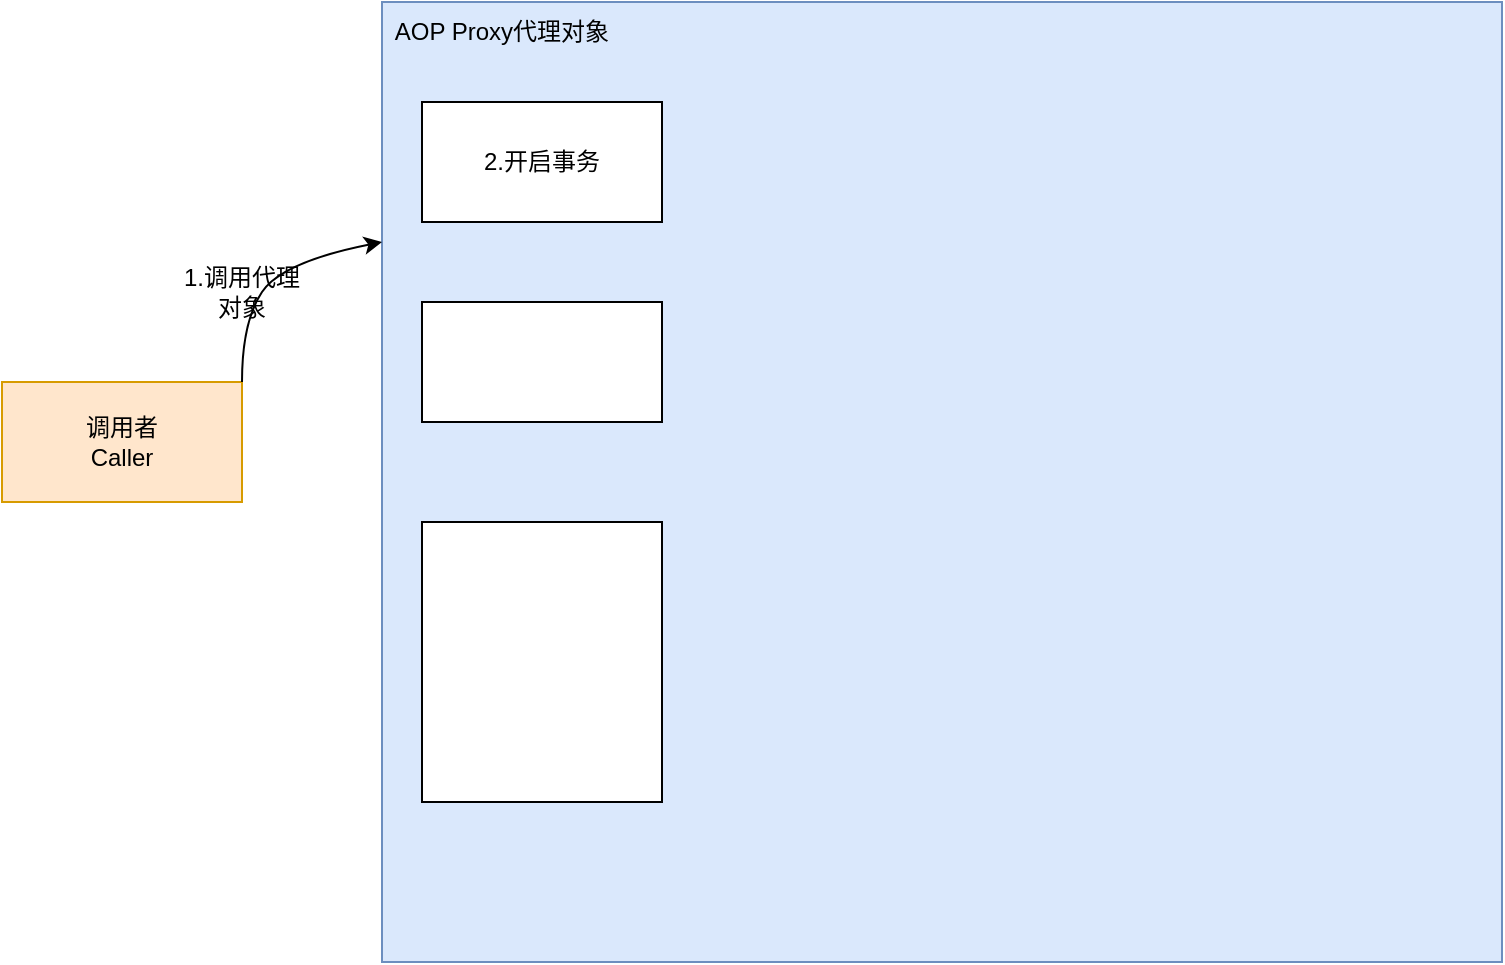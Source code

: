 <mxfile version="22.1.18" type="github">
  <diagram name="第 1 页" id="wLxCkMNg8gMWtOEjlbJJ">
    <mxGraphModel dx="1026" dy="650" grid="1" gridSize="10" guides="1" tooltips="1" connect="1" arrows="1" fold="1" page="1" pageScale="1" pageWidth="827" pageHeight="1169" math="0" shadow="0">
      <root>
        <mxCell id="0" />
        <mxCell id="1" parent="0" />
        <mxCell id="WaY7J1_5YlBNvb_G9uSw-1" value="调用者&lt;br&gt;Caller" style="rounded=0;whiteSpace=wrap;html=1;fillColor=#ffe6cc;strokeColor=#d79b00;gradientColor=none;" vertex="1" parent="1">
          <mxGeometry x="50" y="270" width="120" height="60" as="geometry" />
        </mxCell>
        <mxCell id="WaY7J1_5YlBNvb_G9uSw-2" value="" style="rounded=0;whiteSpace=wrap;html=1;fillColor=#dae8fc;strokeColor=#6c8ebf;" vertex="1" parent="1">
          <mxGeometry x="240" y="80" width="560" height="480" as="geometry" />
        </mxCell>
        <mxCell id="WaY7J1_5YlBNvb_G9uSw-3" value="AOP Proxy代理对象" style="text;html=1;strokeColor=none;fillColor=none;align=center;verticalAlign=middle;whiteSpace=wrap;rounded=0;" vertex="1" parent="1">
          <mxGeometry x="240" y="80" width="120" height="30" as="geometry" />
        </mxCell>
        <mxCell id="WaY7J1_5YlBNvb_G9uSw-4" value="" style="curved=1;endArrow=classic;html=1;rounded=0;entryX=0;entryY=0.25;entryDx=0;entryDy=0;" edge="1" parent="1" target="WaY7J1_5YlBNvb_G9uSw-2">
          <mxGeometry width="50" height="50" relative="1" as="geometry">
            <mxPoint x="170" y="270" as="sourcePoint" />
            <mxPoint x="220" y="220" as="targetPoint" />
            <Array as="points">
              <mxPoint x="170" y="240" />
              <mxPoint x="190" y="210" />
            </Array>
          </mxGeometry>
        </mxCell>
        <mxCell id="WaY7J1_5YlBNvb_G9uSw-5" value="1.调用代理对象" style="text;html=1;strokeColor=none;fillColor=none;align=center;verticalAlign=middle;whiteSpace=wrap;rounded=0;" vertex="1" parent="1">
          <mxGeometry x="140" y="210" width="60" height="30" as="geometry" />
        </mxCell>
        <mxCell id="WaY7J1_5YlBNvb_G9uSw-8" value="2.开启事务" style="rounded=0;whiteSpace=wrap;html=1;" vertex="1" parent="1">
          <mxGeometry x="260" y="130" width="120" height="60" as="geometry" />
        </mxCell>
        <mxCell id="WaY7J1_5YlBNvb_G9uSw-9" value="" style="rounded=0;whiteSpace=wrap;html=1;" vertex="1" parent="1">
          <mxGeometry x="260" y="230" width="120" height="60" as="geometry" />
        </mxCell>
        <mxCell id="WaY7J1_5YlBNvb_G9uSw-10" value="" style="rounded=0;whiteSpace=wrap;html=1;" vertex="1" parent="1">
          <mxGeometry x="260" y="340" width="120" height="140" as="geometry" />
        </mxCell>
      </root>
    </mxGraphModel>
  </diagram>
</mxfile>
